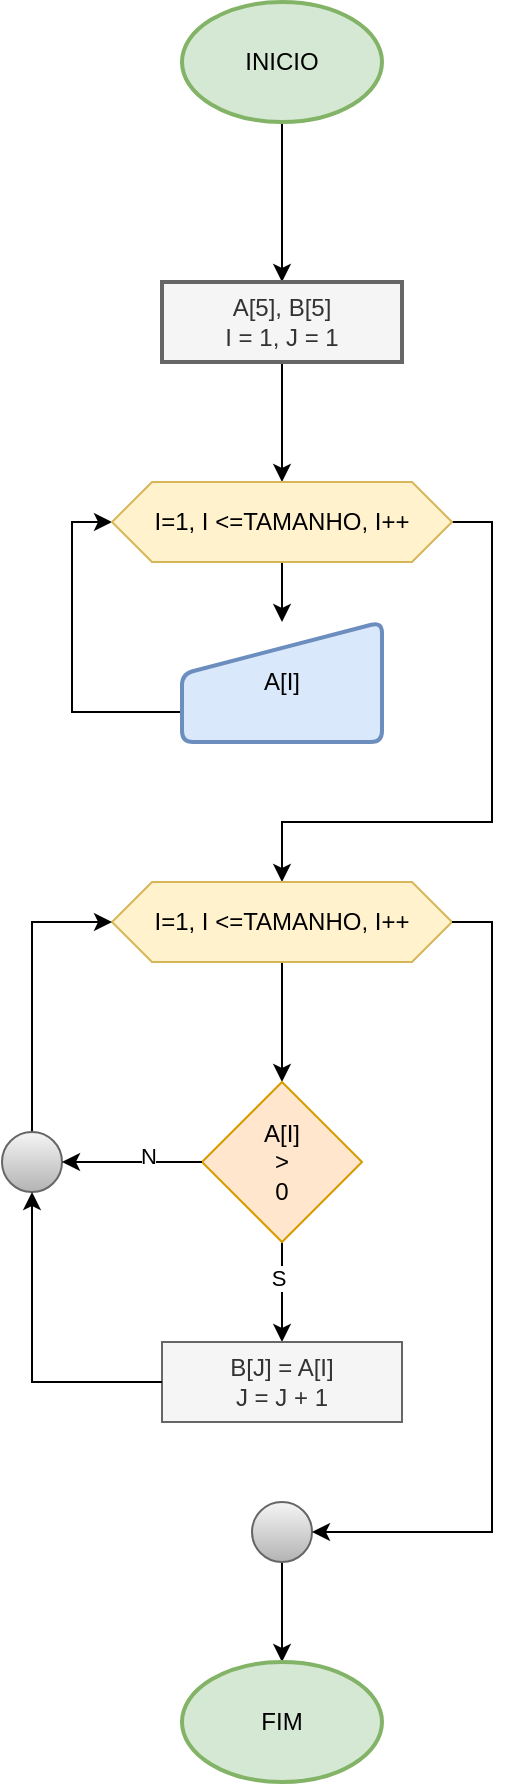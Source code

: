 <mxfile version="26.2.12">
  <diagram name="Página-1" id="fxOaUhkbfnuaPqVzdNu7">
    <mxGraphModel dx="1044" dy="562" grid="1" gridSize="10" guides="1" tooltips="1" connect="1" arrows="1" fold="1" page="1" pageScale="1" pageWidth="827" pageHeight="1169" math="0" shadow="0">
      <root>
        <mxCell id="0" />
        <mxCell id="1" parent="0" />
        <mxCell id="JvDmKzP8-6HuJelMQi85-1" value="" style="edgeStyle=orthogonalEdgeStyle;rounded=0;orthogonalLoop=1;jettySize=auto;html=1;" edge="1" parent="1" source="JvDmKzP8-6HuJelMQi85-2" target="JvDmKzP8-6HuJelMQi85-4">
          <mxGeometry relative="1" as="geometry" />
        </mxCell>
        <mxCell id="JvDmKzP8-6HuJelMQi85-2" value="INICIO" style="strokeWidth=2;html=1;shape=mxgraph.flowchart.start_1;whiteSpace=wrap;fillColor=#d5e8d4;strokeColor=#82b366;" vertex="1" parent="1">
          <mxGeometry x="350" y="70" width="100" height="60" as="geometry" />
        </mxCell>
        <mxCell id="JvDmKzP8-6HuJelMQi85-11" value="" style="edgeStyle=orthogonalEdgeStyle;rounded=0;orthogonalLoop=1;jettySize=auto;html=1;" edge="1" parent="1" source="JvDmKzP8-6HuJelMQi85-4" target="JvDmKzP8-6HuJelMQi85-9">
          <mxGeometry relative="1" as="geometry" />
        </mxCell>
        <mxCell id="JvDmKzP8-6HuJelMQi85-4" value="A[5], B[5]&lt;div&gt;I = 1, J = 1&lt;/div&gt;" style="whiteSpace=wrap;html=1;fillColor=#f5f5f5;strokeColor=#666666;strokeWidth=2;fontColor=#333333;" vertex="1" parent="1">
          <mxGeometry x="340" y="210" width="120" height="40" as="geometry" />
        </mxCell>
        <mxCell id="JvDmKzP8-6HuJelMQi85-13" style="edgeStyle=orthogonalEdgeStyle;rounded=0;orthogonalLoop=1;jettySize=auto;html=1;exitX=0;exitY=0.75;exitDx=0;exitDy=0;entryX=0;entryY=0.5;entryDx=0;entryDy=0;" edge="1" parent="1" source="JvDmKzP8-6HuJelMQi85-6" target="JvDmKzP8-6HuJelMQi85-9">
          <mxGeometry relative="1" as="geometry" />
        </mxCell>
        <mxCell id="JvDmKzP8-6HuJelMQi85-6" value="&lt;div&gt;A[I]&lt;/div&gt;" style="html=1;strokeWidth=2;shape=manualInput;whiteSpace=wrap;rounded=1;size=26;arcSize=11;fillColor=#dae8fc;strokeColor=#6c8ebf;" vertex="1" parent="1">
          <mxGeometry x="350" y="380" width="100" height="60" as="geometry" />
        </mxCell>
        <mxCell id="JvDmKzP8-6HuJelMQi85-12" value="" style="edgeStyle=orthogonalEdgeStyle;rounded=0;orthogonalLoop=1;jettySize=auto;html=1;" edge="1" parent="1" source="JvDmKzP8-6HuJelMQi85-9" target="JvDmKzP8-6HuJelMQi85-6">
          <mxGeometry relative="1" as="geometry" />
        </mxCell>
        <mxCell id="JvDmKzP8-6HuJelMQi85-15" style="edgeStyle=orthogonalEdgeStyle;rounded=0;orthogonalLoop=1;jettySize=auto;html=1;exitX=1;exitY=0.5;exitDx=0;exitDy=0;entryX=0.5;entryY=0;entryDx=0;entryDy=0;" edge="1" parent="1" source="JvDmKzP8-6HuJelMQi85-9" target="JvDmKzP8-6HuJelMQi85-14">
          <mxGeometry relative="1" as="geometry">
            <Array as="points">
              <mxPoint x="505" y="330" />
              <mxPoint x="505" y="480" />
              <mxPoint x="400" y="480" />
            </Array>
          </mxGeometry>
        </mxCell>
        <mxCell id="JvDmKzP8-6HuJelMQi85-9" value="I=1, I &amp;lt;=TAMANHO, I++" style="shape=hexagon;perimeter=hexagonPerimeter2;whiteSpace=wrap;html=1;fixedSize=1;fillColor=#fff2cc;strokeColor=#d6b656;" vertex="1" parent="1">
          <mxGeometry x="315" y="310" width="170" height="40" as="geometry" />
        </mxCell>
        <mxCell id="JvDmKzP8-6HuJelMQi85-18" value="" style="edgeStyle=orthogonalEdgeStyle;rounded=0;orthogonalLoop=1;jettySize=auto;html=1;" edge="1" parent="1" source="JvDmKzP8-6HuJelMQi85-14" target="JvDmKzP8-6HuJelMQi85-17">
          <mxGeometry relative="1" as="geometry" />
        </mxCell>
        <mxCell id="JvDmKzP8-6HuJelMQi85-14" value="I=1, I &amp;lt;=TAMANHO, I++" style="shape=hexagon;perimeter=hexagonPerimeter2;whiteSpace=wrap;html=1;fixedSize=1;fillColor=#fff2cc;strokeColor=#d6b656;" vertex="1" parent="1">
          <mxGeometry x="315" y="510" width="170" height="40" as="geometry" />
        </mxCell>
        <mxCell id="JvDmKzP8-6HuJelMQi85-22" value="" style="edgeStyle=orthogonalEdgeStyle;rounded=0;orthogonalLoop=1;jettySize=auto;html=1;" edge="1" parent="1" source="JvDmKzP8-6HuJelMQi85-17" target="JvDmKzP8-6HuJelMQi85-21">
          <mxGeometry relative="1" as="geometry" />
        </mxCell>
        <mxCell id="JvDmKzP8-6HuJelMQi85-23" value="S" style="edgeLabel;html=1;align=center;verticalAlign=middle;resizable=0;points=[];" vertex="1" connectable="0" parent="JvDmKzP8-6HuJelMQi85-22">
          <mxGeometry x="-0.296" y="-2" relative="1" as="geometry">
            <mxPoint as="offset" />
          </mxGeometry>
        </mxCell>
        <mxCell id="JvDmKzP8-6HuJelMQi85-17" value="A[I]&lt;div&gt;&amp;gt;&lt;/div&gt;&lt;div&gt;0&lt;/div&gt;" style="rhombus;whiteSpace=wrap;html=1;fillColor=#ffe6cc;strokeColor=#d79b00;" vertex="1" parent="1">
          <mxGeometry x="360" y="610" width="80" height="80" as="geometry" />
        </mxCell>
        <mxCell id="JvDmKzP8-6HuJelMQi85-21" value="B[J] = A[I]&lt;div&gt;J = J + 1&lt;/div&gt;" style="whiteSpace=wrap;html=1;fillColor=#f5f5f5;strokeColor=#666666;fontColor=#333333;" vertex="1" parent="1">
          <mxGeometry x="340" y="740" width="120" height="40" as="geometry" />
        </mxCell>
        <mxCell id="JvDmKzP8-6HuJelMQi85-27" style="edgeStyle=orthogonalEdgeStyle;rounded=0;orthogonalLoop=1;jettySize=auto;html=1;exitX=0.5;exitY=0;exitDx=0;exitDy=0;exitPerimeter=0;entryX=0;entryY=0.5;entryDx=0;entryDy=0;" edge="1" parent="1" source="JvDmKzP8-6HuJelMQi85-24" target="JvDmKzP8-6HuJelMQi85-14">
          <mxGeometry relative="1" as="geometry" />
        </mxCell>
        <mxCell id="JvDmKzP8-6HuJelMQi85-24" value="" style="verticalLabelPosition=bottom;verticalAlign=top;html=1;shape=mxgraph.flowchart.on-page_reference;fillColor=#f5f5f5;gradientColor=#b3b3b3;strokeColor=#666666;" vertex="1" parent="1">
          <mxGeometry x="260" y="635" width="30" height="30" as="geometry" />
        </mxCell>
        <mxCell id="JvDmKzP8-6HuJelMQi85-25" style="edgeStyle=orthogonalEdgeStyle;rounded=0;orthogonalLoop=1;jettySize=auto;html=1;exitX=0;exitY=0.5;exitDx=0;exitDy=0;entryX=0.5;entryY=1;entryDx=0;entryDy=0;entryPerimeter=0;" edge="1" parent="1" source="JvDmKzP8-6HuJelMQi85-21" target="JvDmKzP8-6HuJelMQi85-24">
          <mxGeometry relative="1" as="geometry" />
        </mxCell>
        <mxCell id="JvDmKzP8-6HuJelMQi85-26" style="edgeStyle=orthogonalEdgeStyle;rounded=0;orthogonalLoop=1;jettySize=auto;html=1;exitX=0;exitY=0.5;exitDx=0;exitDy=0;entryX=1;entryY=0.5;entryDx=0;entryDy=0;entryPerimeter=0;" edge="1" parent="1" source="JvDmKzP8-6HuJelMQi85-17" target="JvDmKzP8-6HuJelMQi85-24">
          <mxGeometry relative="1" as="geometry" />
        </mxCell>
        <mxCell id="JvDmKzP8-6HuJelMQi85-28" value="N" style="edgeLabel;html=1;align=center;verticalAlign=middle;resizable=0;points=[];" vertex="1" connectable="0" parent="JvDmKzP8-6HuJelMQi85-26">
          <mxGeometry x="-0.217" y="-3" relative="1" as="geometry">
            <mxPoint as="offset" />
          </mxGeometry>
        </mxCell>
        <mxCell id="JvDmKzP8-6HuJelMQi85-32" value="" style="edgeStyle=orthogonalEdgeStyle;rounded=0;orthogonalLoop=1;jettySize=auto;html=1;" edge="1" parent="1" source="JvDmKzP8-6HuJelMQi85-29" target="JvDmKzP8-6HuJelMQi85-31">
          <mxGeometry relative="1" as="geometry" />
        </mxCell>
        <mxCell id="JvDmKzP8-6HuJelMQi85-29" value="" style="verticalLabelPosition=bottom;verticalAlign=top;html=1;shape=mxgraph.flowchart.on-page_reference;fillColor=#f5f5f5;gradientColor=#b3b3b3;strokeColor=#666666;" vertex="1" parent="1">
          <mxGeometry x="385" y="820" width="30" height="30" as="geometry" />
        </mxCell>
        <mxCell id="JvDmKzP8-6HuJelMQi85-30" style="edgeStyle=orthogonalEdgeStyle;rounded=0;orthogonalLoop=1;jettySize=auto;html=1;exitX=1;exitY=0.5;exitDx=0;exitDy=0;entryX=1;entryY=0.5;entryDx=0;entryDy=0;entryPerimeter=0;" edge="1" parent="1" source="JvDmKzP8-6HuJelMQi85-14" target="JvDmKzP8-6HuJelMQi85-29">
          <mxGeometry relative="1" as="geometry" />
        </mxCell>
        <mxCell id="JvDmKzP8-6HuJelMQi85-31" value="FIM" style="strokeWidth=2;html=1;shape=mxgraph.flowchart.start_1;whiteSpace=wrap;fillColor=#d5e8d4;strokeColor=#82b366;" vertex="1" parent="1">
          <mxGeometry x="350" y="900" width="100" height="60" as="geometry" />
        </mxCell>
      </root>
    </mxGraphModel>
  </diagram>
</mxfile>
